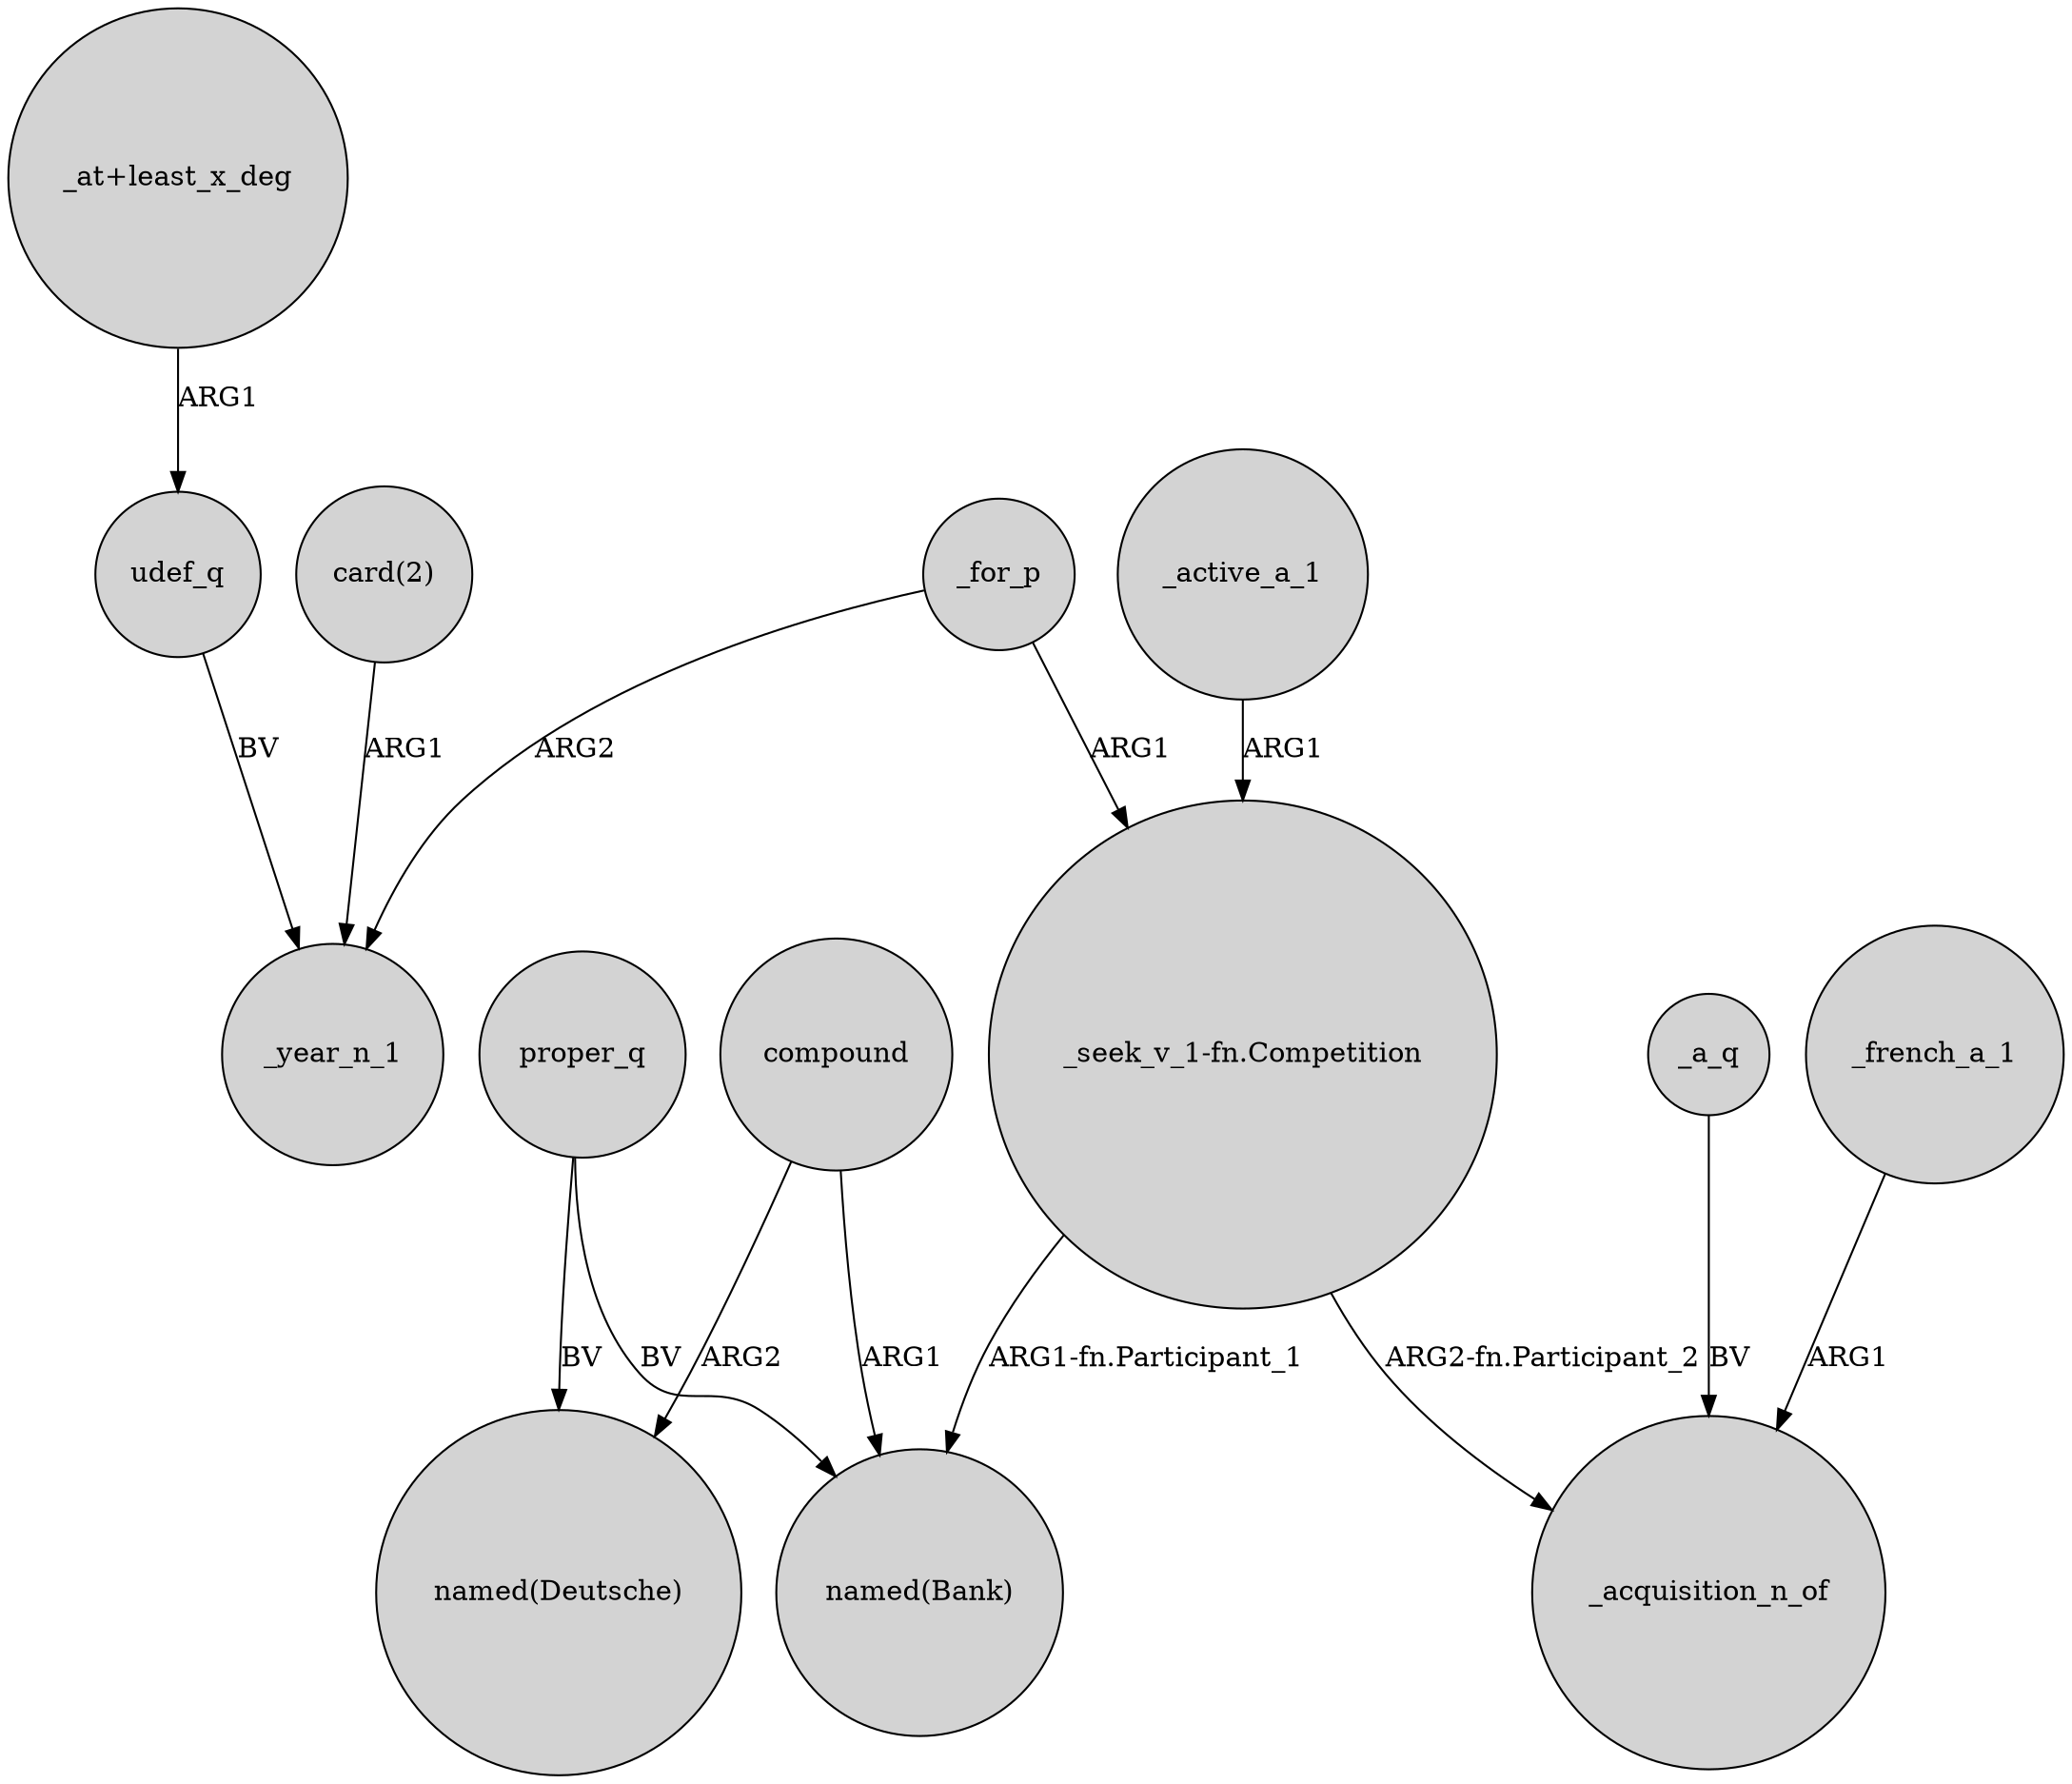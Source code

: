 digraph {
	node [shape=circle style=filled]
	"_at+least_x_deg" -> udef_q [label=ARG1]
	compound -> "named(Deutsche)" [label=ARG2]
	udef_q -> _year_n_1 [label=BV]
	_for_p -> "_seek_v_1-fn.Competition" [label=ARG1]
	compound -> "named(Bank)" [label=ARG1]
	"card(2)" -> _year_n_1 [label=ARG1]
	_french_a_1 -> _acquisition_n_of [label=ARG1]
	_for_p -> _year_n_1 [label=ARG2]
	"_seek_v_1-fn.Competition" -> _acquisition_n_of [label="ARG2-fn.Participant_2"]
	proper_q -> "named(Deutsche)" [label=BV]
	_a_q -> _acquisition_n_of [label=BV]
	_active_a_1 -> "_seek_v_1-fn.Competition" [label=ARG1]
	proper_q -> "named(Bank)" [label=BV]
	"_seek_v_1-fn.Competition" -> "named(Bank)" [label="ARG1-fn.Participant_1"]
}
